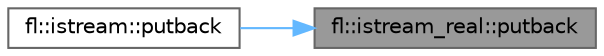 digraph "fl::istream_real::putback"
{
 // INTERACTIVE_SVG=YES
 // LATEX_PDF_SIZE
  bgcolor="transparent";
  edge [fontname=Helvetica,fontsize=10,labelfontname=Helvetica,labelfontsize=10];
  node [fontname=Helvetica,fontsize=10,shape=box,height=0.2,width=0.4];
  rankdir="RL";
  Node1 [id="Node000001",label="fl::istream_real::putback",height=0.2,width=0.4,color="gray40", fillcolor="grey60", style="filled", fontcolor="black",tooltip=" "];
  Node1 -> Node2 [id="edge1_Node000001_Node000002",dir="back",color="steelblue1",style="solid",tooltip=" "];
  Node2 [id="Node000002",label="fl::istream::putback",height=0.2,width=0.4,color="grey40", fillcolor="white", style="filled",URL="$de/def/classfl_1_1istream_af27de7e82e6c42d530be7157b73aa36d.html#af27de7e82e6c42d530be7157b73aa36d",tooltip=" "];
}
